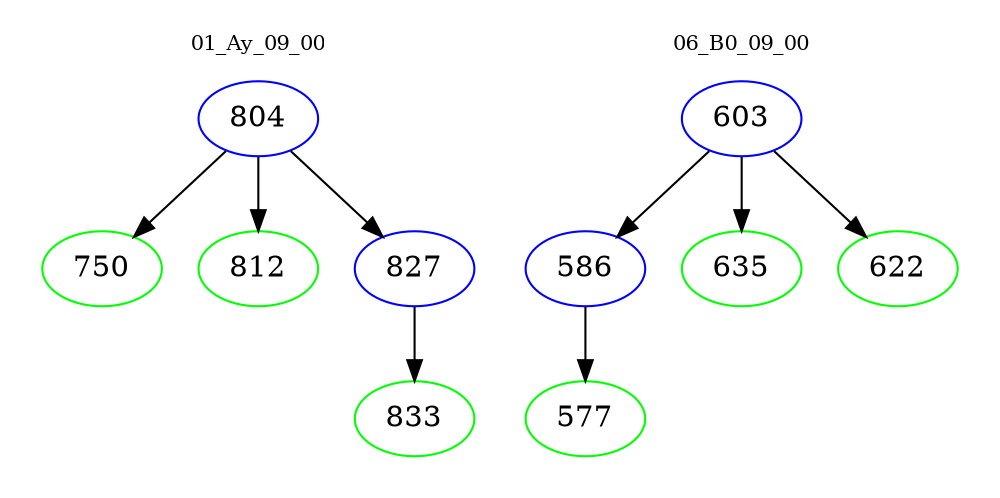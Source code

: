 digraph{
subgraph cluster_0 {
color = white
label = "01_Ay_09_00";
fontsize=10;
T0_804 [label="804", color="blue"]
T0_804 -> T0_750 [color="black"]
T0_750 [label="750", color="green"]
T0_804 -> T0_812 [color="black"]
T0_812 [label="812", color="green"]
T0_804 -> T0_827 [color="black"]
T0_827 [label="827", color="blue"]
T0_827 -> T0_833 [color="black"]
T0_833 [label="833", color="green"]
}
subgraph cluster_1 {
color = white
label = "06_B0_09_00";
fontsize=10;
T1_603 [label="603", color="blue"]
T1_603 -> T1_586 [color="black"]
T1_586 [label="586", color="blue"]
T1_586 -> T1_577 [color="black"]
T1_577 [label="577", color="green"]
T1_603 -> T1_635 [color="black"]
T1_635 [label="635", color="green"]
T1_603 -> T1_622 [color="black"]
T1_622 [label="622", color="green"]
}
}
